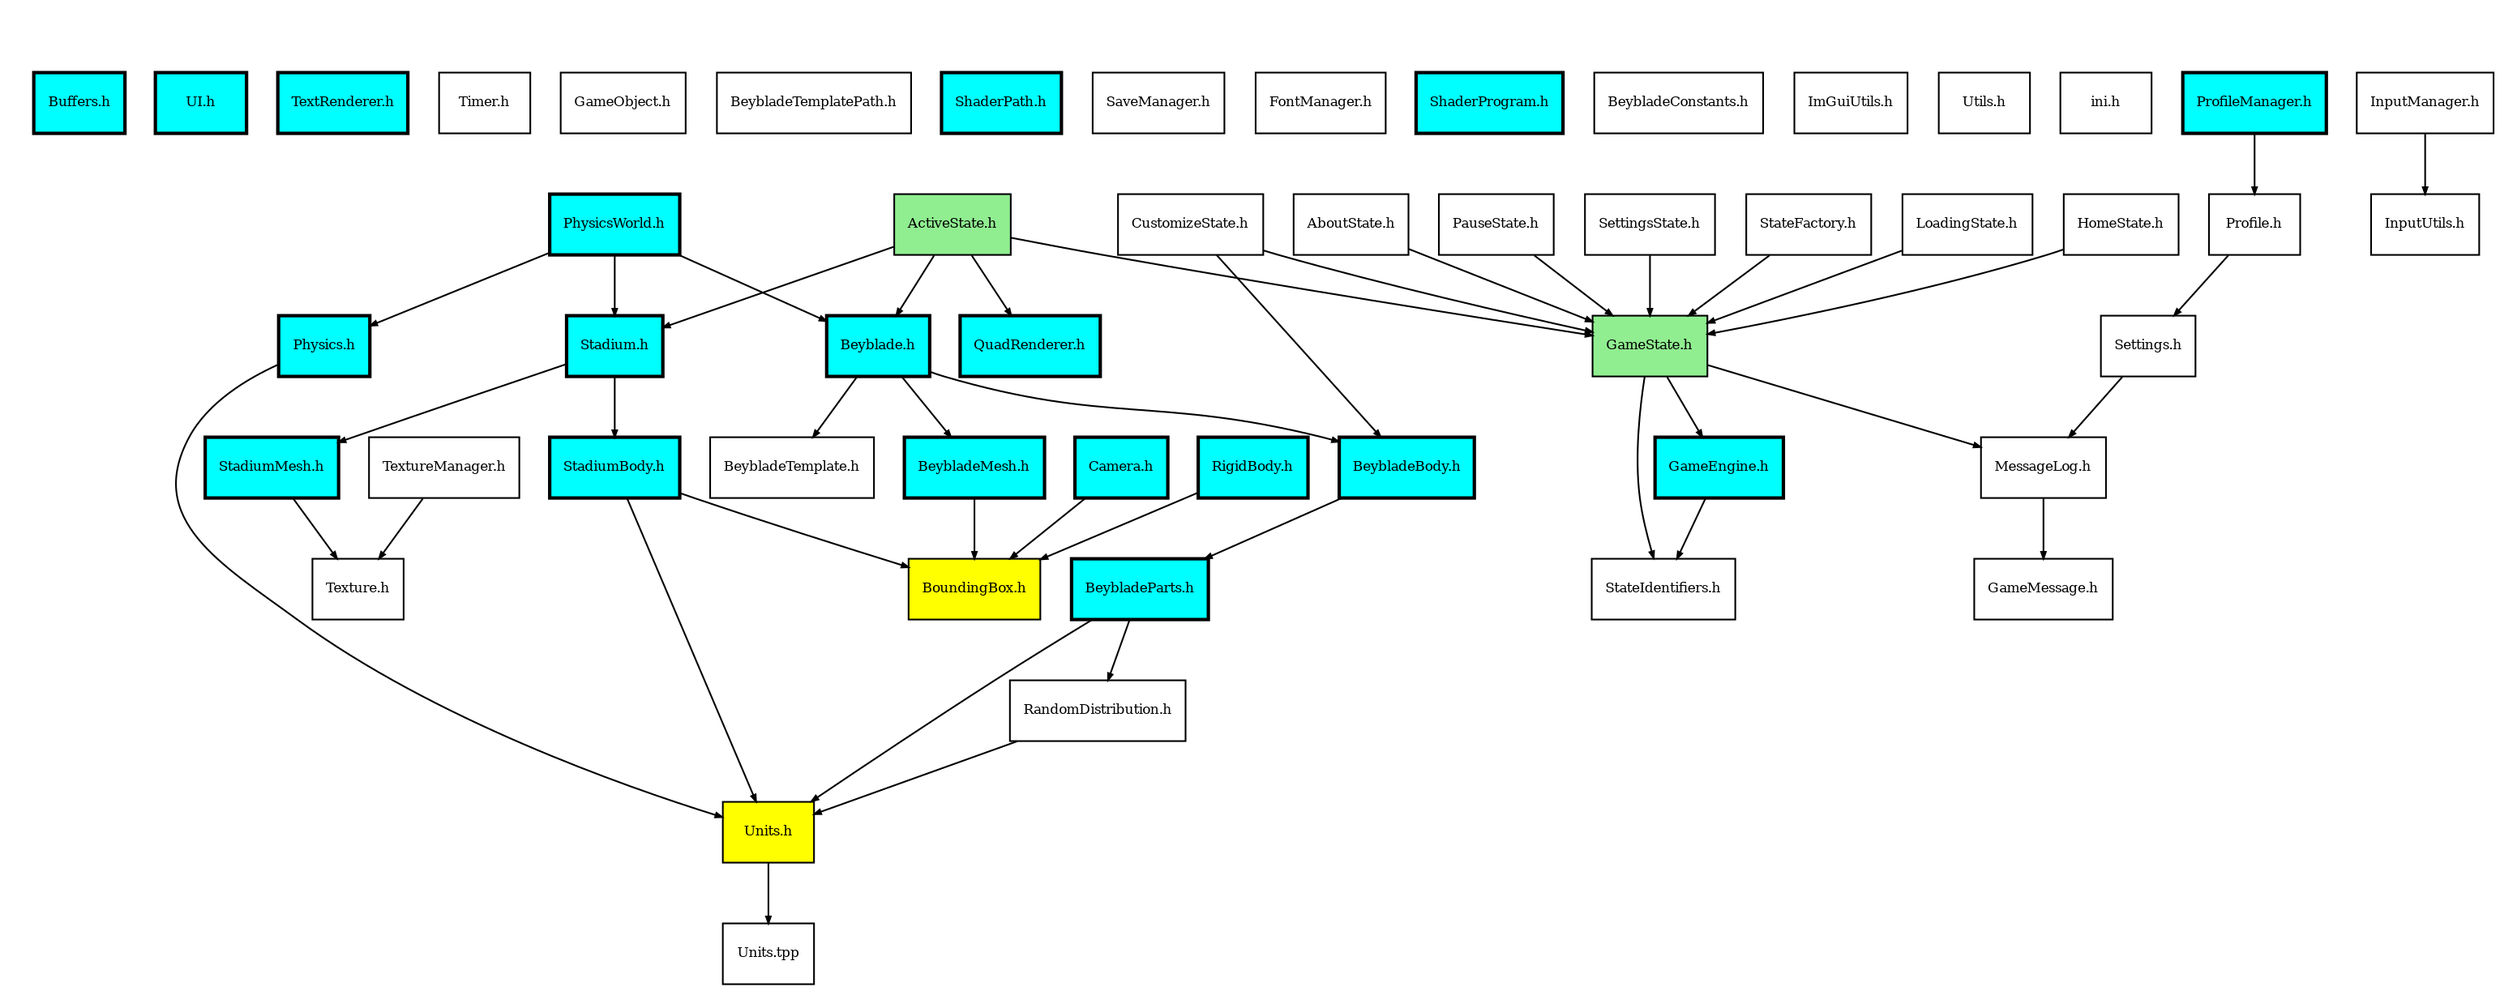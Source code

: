 strict digraph "" {
	graph [rankdir=TB,
		splines=true
	];
	node [fontsize=8,
		label="\N",
		shape=rect
	];
	edge [arrowsize=0.4];
	subgraph cluster_no_edges {
		graph [label="No Edges",
			rank=same,
			style=invis
		];
		"C:\Users\ricky\BattleBeyz\src\mini\ini.h"	[label="ini.h"];
		"C:\Users\ricky\BattleBeyz\src\Utils.h"	[label="Utils.h"];
		"C:\Users\ricky\BattleBeyz\src\UI\ImGuiUtils.h"	[label="ImGuiUtils.h"];
		"C:\Users\ricky\BattleBeyz\src\Config\BeybladeConstants.h"	[label="BeybladeConstants.h"];
		"C:\Users\ricky\BattleBeyz\src\Rendering\ShaderProgram.h"	[fillcolor=cyan,
			label="ShaderProgram.h",
			style="bold, filled"];
		"C:\Users\ricky\BattleBeyz\src\UI\FontManager.h"	[label="FontManager.h"];
		"C:\Users\ricky\BattleBeyz\src\SaveManager.h"	[label="SaveManager.h"];
		"C:\Users\ricky\BattleBeyz\src\Config\ShaderPath.h"	[fillcolor=cyan,
			label="ShaderPath.h",
			style="bold, filled"];
		"C:\Users\ricky\BattleBeyz\src\Config\BeybladeTemplatePath.h"	[label="BeybladeTemplatePath.h"];
		"C:\Users\ricky\BattleBeyz\src\GameObjects\GameObject.h"	[label="GameObject.h"];
		"C:\Users\ricky\BattleBeyz\src\Timer.h"	[label="Timer.h"];
		"C:\Users\ricky\BattleBeyz\src\Rendering\TextRenderer.h"	[fillcolor=cyan,
			label="TextRenderer.h",
			style="bold, filled"];
		"C:\Users\ricky\BattleBeyz\src\UI\UI.h"	[fillcolor=cyan,
			label="UI.h",
			style="bold, filled"];
		"C:\Users\ricky\BattleBeyz\src\Buffers.h"	[fillcolor=cyan,
			label="Buffers.h",
			style="bold, filled"];
	}
	"C:\Users\ricky\BattleBeyz\src\Physics\Units\Units.h"	[fillcolor=yellow,
		label="Units.h",
		style=filled];
	"C:\Users\ricky\BattleBeyz\src\Physics\Units\Units.tpp"	[label="Units.tpp"];
	"C:\Users\ricky\BattleBeyz\src\Physics\Units\Units.h" -> "C:\Users\ricky\BattleBeyz\src\Physics\Units\Units.tpp";
	"C:\Users\ricky\BattleBeyz\src\MeshObjects\StadiumMesh.h"	[fillcolor=cyan,
		label="StadiumMesh.h",
		style="bold, filled"];
	"C:\Users\ricky\BattleBeyz\src\Rendering\Texture.h"	[label="Texture.h"];
	"C:\Users\ricky\BattleBeyz\src\MeshObjects\StadiumMesh.h" -> "C:\Users\ricky\BattleBeyz\src\Rendering\Texture.h";
	"C:\Users\ricky\BattleBeyz\src\Physics\PhysicsWorld.h"	[fillcolor=cyan,
		label="PhysicsWorld.h",
		style="bold, filled"];
	"C:\Users\ricky\BattleBeyz\src\GameObjects\Stadium.h"	[fillcolor=cyan,
		label="Stadium.h",
		style="bold, filled"];
	"C:\Users\ricky\BattleBeyz\src\Physics\PhysicsWorld.h" -> "C:\Users\ricky\BattleBeyz\src\GameObjects\Stadium.h";
	"C:\Users\ricky\BattleBeyz\src\Physics\Physics.h"	[fillcolor=cyan,
		label="Physics.h",
		style="bold, filled"];
	"C:\Users\ricky\BattleBeyz\src\Physics\PhysicsWorld.h" -> "C:\Users\ricky\BattleBeyz\src\Physics\Physics.h";
	"C:\Users\ricky\BattleBeyz\src\GameObjects\Beyblade.h"	[fillcolor=cyan,
		label="Beyblade.h",
		style="bold, filled"];
	"C:\Users\ricky\BattleBeyz\src\Physics\PhysicsWorld.h" -> "C:\Users\ricky\BattleBeyz\src\GameObjects\Beyblade.h";
	"C:\Users\ricky\BattleBeyz\src\Profile.h"	[label="Profile.h"];
	"C:\Users\ricky\BattleBeyz\src\Settings.h"	[label="Settings.h"];
	"C:\Users\ricky\BattleBeyz\src\Profile.h" -> "C:\Users\ricky\BattleBeyz\src\Settings.h";
	"C:\Users\ricky\BattleBeyz\src\GameObjects\Stadium.h" -> "C:\Users\ricky\BattleBeyz\src\MeshObjects\StadiumMesh.h";
	"C:\Users\ricky\BattleBeyz\src\RigidBodies\StadiumBody.h"	[fillcolor=cyan,
		label="StadiumBody.h",
		style="bold, filled"];
	"C:\Users\ricky\BattleBeyz\src\GameObjects\Stadium.h" -> "C:\Users\ricky\BattleBeyz\src\RigidBodies\StadiumBody.h";
	"C:\Users\ricky\BattleBeyz\src\States\CustomizeState.h"	[label="CustomizeState.h"];
	"C:\Users\ricky\BattleBeyz\src\States\GameState.h"	[fillcolor=lightgreen,
		label="GameState.h",
		style=filled];
	"C:\Users\ricky\BattleBeyz\src\States\CustomizeState.h" -> "C:\Users\ricky\BattleBeyz\src\States\GameState.h";
	"C:\Users\ricky\BattleBeyz\src\RigidBodies\BeybladeBody.h"	[fillcolor=cyan,
		label="BeybladeBody.h",
		style="bold, filled"];
	"C:\Users\ricky\BattleBeyz\src\States\CustomizeState.h" -> "C:\Users\ricky\BattleBeyz\src\RigidBodies\BeybladeBody.h";
	"C:\Users\ricky\BattleBeyz\src\States\SettingsState.h"	[label="SettingsState.h"];
	"C:\Users\ricky\BattleBeyz\src\States\SettingsState.h" -> "C:\Users\ricky\BattleBeyz\src\States\GameState.h";
	"C:\Users\ricky\BattleBeyz\src\Camera\Camera.h"	[fillcolor=cyan,
		label="Camera.h",
		style="bold, filled"];
	"C:\Users\ricky\BattleBeyz\src\Physics\BoundingBox.h"	[fillcolor=yellow,
		label="BoundingBox.h",
		style=filled];
	"C:\Users\ricky\BattleBeyz\src\Camera\Camera.h" -> "C:\Users\ricky\BattleBeyz\src\Physics\BoundingBox.h";
	"C:\Users\ricky\BattleBeyz\src\InputManager.h"	[label="InputManager.h"];
	"C:\Users\ricky\BattleBeyz\src\InputUtils.h"	[label="InputUtils.h"];
	"C:\Users\ricky\BattleBeyz\src\InputManager.h" -> "C:\Users\ricky\BattleBeyz\src\InputUtils.h";
	"C:\Users\ricky\BattleBeyz\src\States\StateFactory.h"	[label="StateFactory.h"];
	"C:\Users\ricky\BattleBeyz\src\States\StateFactory.h" -> "C:\Users\ricky\BattleBeyz\src\States\GameState.h";
	"C:\Users\ricky\BattleBeyz\src\RigidBodies\RandomDistribution.h"	[label="RandomDistribution.h"];
	"C:\Users\ricky\BattleBeyz\src\RigidBodies\RandomDistribution.h" -> "C:\Users\ricky\BattleBeyz\src\Physics\Units\Units.h";
	"C:\Users\ricky\BattleBeyz\src\ProfileManager.h"	[fillcolor=cyan,
		label="ProfileManager.h",
		style="bold, filled"];
	"C:\Users\ricky\BattleBeyz\src\ProfileManager.h" -> "C:\Users\ricky\BattleBeyz\src\Profile.h";
	"C:\Users\ricky\BattleBeyz\src\MeshObjects\BeybladeMesh.h"	[fillcolor=cyan,
		label="BeybladeMesh.h",
		style="bold, filled"];
	"C:\Users\ricky\BattleBeyz\src\MeshObjects\BeybladeMesh.h" -> "C:\Users\ricky\BattleBeyz\src\Physics\BoundingBox.h";
	"C:\Users\ricky\BattleBeyz\src\Rendering\QuadRenderer.h"	[fillcolor=cyan,
		label="QuadRenderer.h",
		style="bold, filled"];
	"C:\Users\ricky\BattleBeyz\src\MessageLog.h"	[label="MessageLog.h"];
	"C:\Users\ricky\BattleBeyz\src\States\GameState.h" -> "C:\Users\ricky\BattleBeyz\src\MessageLog.h";
	"C:\Users\ricky\BattleBeyz\src\GameEngine.h"	[fillcolor=cyan,
		label="GameEngine.h",
		style="bold, filled"];
	"C:\Users\ricky\BattleBeyz\src\States\GameState.h" -> "C:\Users\ricky\BattleBeyz\src\GameEngine.h";
	"C:\Users\ricky\BattleBeyz\src\States\StateIdentifiers.h"	[label="StateIdentifiers.h"];
	"C:\Users\ricky\BattleBeyz\src\States\GameState.h" -> "C:\Users\ricky\BattleBeyz\src\States\StateIdentifiers.h";
	"C:\Users\ricky\BattleBeyz\src\Physics\RigidBody.h"	[fillcolor=cyan,
		label="RigidBody.h",
		style="bold, filled"];
	"C:\Users\ricky\BattleBeyz\src\Physics\RigidBody.h" -> "C:\Users\ricky\BattleBeyz\src\Physics\BoundingBox.h";
	"C:\Users\ricky\BattleBeyz\src\Settings.h" -> "C:\Users\ricky\BattleBeyz\src\MessageLog.h";
	"C:\Users\ricky\BattleBeyz\src\Rendering\TextureManager.h"	[label="TextureManager.h"];
	"C:\Users\ricky\BattleBeyz\src\Rendering\TextureManager.h" -> "C:\Users\ricky\BattleBeyz\src\Rendering\Texture.h";
	"C:\Users\ricky\BattleBeyz\src\RigidBodies\BeybladeParts.h"	[fillcolor=cyan,
		label="BeybladeParts.h",
		style="bold, filled"];
	"C:\Users\ricky\BattleBeyz\src\RigidBodies\BeybladeParts.h" -> "C:\Users\ricky\BattleBeyz\src\Physics\Units\Units.h";
	"C:\Users\ricky\BattleBeyz\src\RigidBodies\BeybladeParts.h" -> "C:\Users\ricky\BattleBeyz\src\RigidBodies\RandomDistribution.h";
	"C:\Users\ricky\BattleBeyz\src\GameMessage.h"	[label="GameMessage.h"];
	"C:\Users\ricky\BattleBeyz\src\MessageLog.h" -> "C:\Users\ricky\BattleBeyz\src\GameMessage.h";
	"C:\Users\ricky\BattleBeyz\src\RigidBodies\BeybladeBody.h" -> "C:\Users\ricky\BattleBeyz\src\RigidBodies\BeybladeParts.h";
	"C:\Users\ricky\BattleBeyz\src\GameEngine.h" -> "C:\Users\ricky\BattleBeyz\src\States\StateIdentifiers.h";
	"C:\Users\ricky\BattleBeyz\src\RigidBodies\StadiumBody.h" -> "C:\Users\ricky\BattleBeyz\src\Physics\Units\Units.h";
	"C:\Users\ricky\BattleBeyz\src\RigidBodies\StadiumBody.h" -> "C:\Users\ricky\BattleBeyz\src\Physics\BoundingBox.h";
	"C:\Users\ricky\BattleBeyz\src\States\LoadingState.h"	[label="LoadingState.h"];
	"C:\Users\ricky\BattleBeyz\src\States\LoadingState.h" -> "C:\Users\ricky\BattleBeyz\src\States\GameState.h";
	"C:\Users\ricky\BattleBeyz\src\Config\BeybladeTemplate.h"	[label="BeybladeTemplate.h"];
	"C:\Users\ricky\BattleBeyz\src\States\HomeState.h"	[label="HomeState.h"];
	"C:\Users\ricky\BattleBeyz\src\States\HomeState.h" -> "C:\Users\ricky\BattleBeyz\src\States\GameState.h";
	"C:\Users\ricky\BattleBeyz\src\States\ActiveState.h"	[fillcolor=lightgreen,
		label="ActiveState.h",
		style=filled];
	"C:\Users\ricky\BattleBeyz\src\States\ActiveState.h" -> "C:\Users\ricky\BattleBeyz\src\GameObjects\Stadium.h";
	"C:\Users\ricky\BattleBeyz\src\States\ActiveState.h" -> "C:\Users\ricky\BattleBeyz\src\Rendering\QuadRenderer.h";
	"C:\Users\ricky\BattleBeyz\src\States\ActiveState.h" -> "C:\Users\ricky\BattleBeyz\src\States\GameState.h";
	"C:\Users\ricky\BattleBeyz\src\States\ActiveState.h" -> "C:\Users\ricky\BattleBeyz\src\GameObjects\Beyblade.h";
	"C:\Users\ricky\BattleBeyz\src\States\AboutState.h"	[label="AboutState.h"];
	"C:\Users\ricky\BattleBeyz\src\States\AboutState.h" -> "C:\Users\ricky\BattleBeyz\src\States\GameState.h";
	"C:\Users\ricky\BattleBeyz\src\Physics\Physics.h" -> "C:\Users\ricky\BattleBeyz\src\Physics\Units\Units.h";
	"C:\Users\ricky\BattleBeyz\src\States\PauseState.h"	[label="PauseState.h"];
	"C:\Users\ricky\BattleBeyz\src\States\PauseState.h" -> "C:\Users\ricky\BattleBeyz\src\States\GameState.h";
	"C:\Users\ricky\BattleBeyz\src\GameObjects\Beyblade.h" -> "C:\Users\ricky\BattleBeyz\src\MeshObjects\BeybladeMesh.h";
	"C:\Users\ricky\BattleBeyz\src\GameObjects\Beyblade.h" -> "C:\Users\ricky\BattleBeyz\src\RigidBodies\BeybladeBody.h";
	"C:\Users\ricky\BattleBeyz\src\GameObjects\Beyblade.h" -> "C:\Users\ricky\BattleBeyz\src\Config\BeybladeTemplate.h";
}
